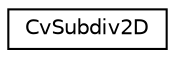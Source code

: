 digraph "Graphical Class Hierarchy"
{
 // LATEX_PDF_SIZE
  edge [fontname="Helvetica",fontsize="10",labelfontname="Helvetica",labelfontsize="10"];
  node [fontname="Helvetica",fontsize="10",shape=record];
  rankdir="LR";
  Node0 [label="CvSubdiv2D",height=0.2,width=0.4,color="black", fillcolor="white", style="filled",URL="$struct_cv_subdiv2_d.html",tooltip=" "];
}
